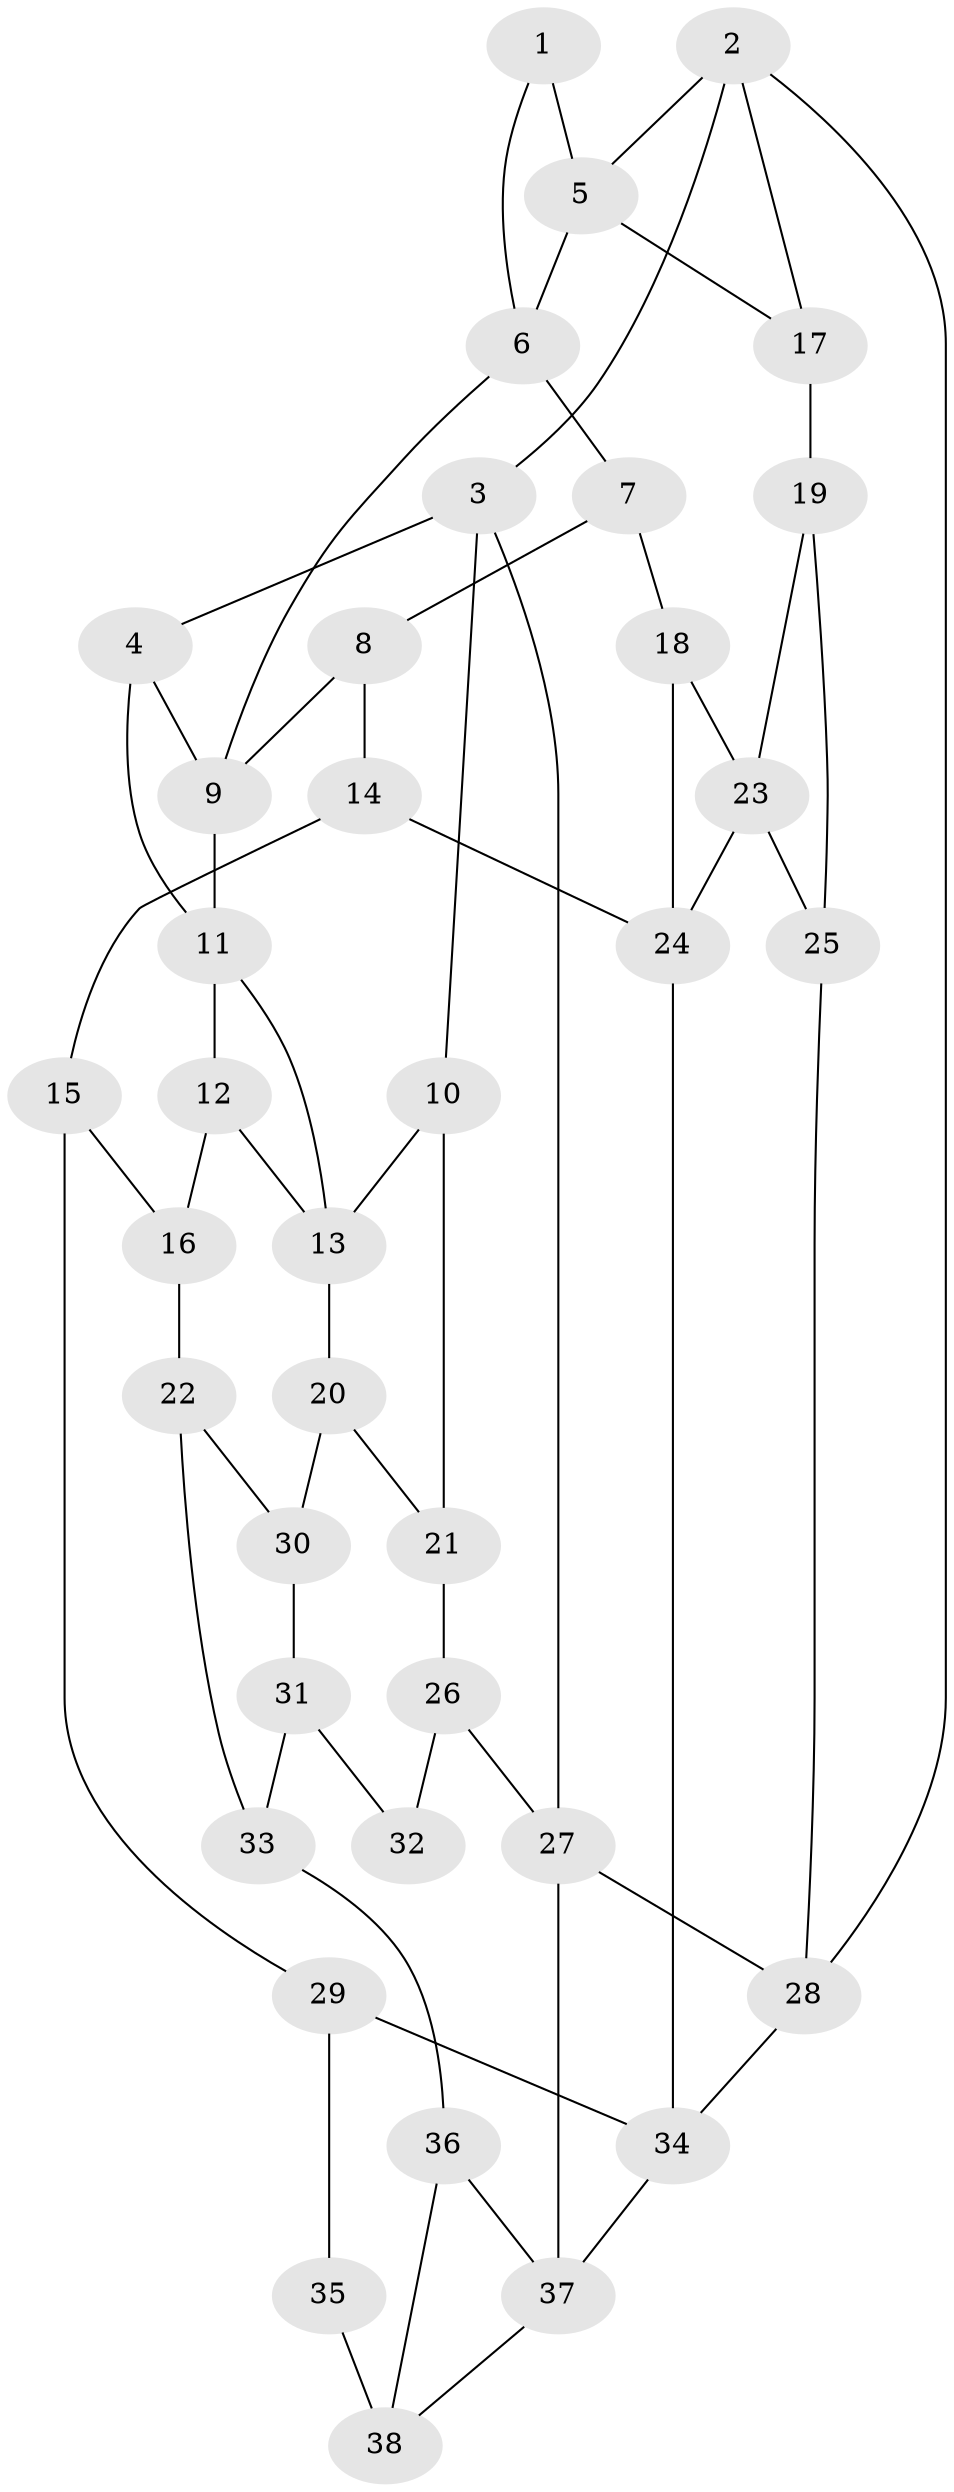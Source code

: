 // original degree distribution, {3: 0.07407407407407407, 4: 0.2037037037037037, 6: 0.24074074074074073, 5: 0.48148148148148145}
// Generated by graph-tools (version 1.1) at 2025/38/03/04/25 23:38:29]
// undirected, 38 vertices, 62 edges
graph export_dot {
  node [color=gray90,style=filled];
  1;
  2;
  3;
  4;
  5;
  6;
  7;
  8;
  9;
  10;
  11;
  12;
  13;
  14;
  15;
  16;
  17;
  18;
  19;
  20;
  21;
  22;
  23;
  24;
  25;
  26;
  27;
  28;
  29;
  30;
  31;
  32;
  33;
  34;
  35;
  36;
  37;
  38;
  1 -- 5 [weight=1.0];
  1 -- 6 [weight=1.0];
  2 -- 3 [weight=1.0];
  2 -- 5 [weight=1.0];
  2 -- 17 [weight=1.0];
  2 -- 28 [weight=1.0];
  3 -- 4 [weight=1.0];
  3 -- 10 [weight=1.0];
  3 -- 27 [weight=1.0];
  4 -- 9 [weight=1.0];
  4 -- 11 [weight=1.0];
  5 -- 6 [weight=1.0];
  5 -- 17 [weight=1.0];
  6 -- 7 [weight=1.0];
  6 -- 9 [weight=1.0];
  7 -- 8 [weight=1.0];
  7 -- 18 [weight=1.0];
  8 -- 9 [weight=1.0];
  8 -- 14 [weight=1.0];
  9 -- 11 [weight=1.0];
  10 -- 13 [weight=1.0];
  10 -- 21 [weight=1.0];
  11 -- 12 [weight=1.0];
  11 -- 13 [weight=1.0];
  12 -- 13 [weight=1.0];
  12 -- 16 [weight=1.0];
  13 -- 20 [weight=1.0];
  14 -- 15 [weight=1.0];
  14 -- 24 [weight=1.0];
  15 -- 16 [weight=1.0];
  15 -- 29 [weight=1.0];
  16 -- 22 [weight=1.0];
  17 -- 19 [weight=2.0];
  18 -- 23 [weight=1.0];
  18 -- 24 [weight=1.0];
  19 -- 23 [weight=1.0];
  19 -- 25 [weight=1.0];
  20 -- 21 [weight=1.0];
  20 -- 30 [weight=1.0];
  21 -- 26 [weight=1.0];
  22 -- 30 [weight=1.0];
  22 -- 33 [weight=1.0];
  23 -- 24 [weight=1.0];
  23 -- 25 [weight=1.0];
  24 -- 34 [weight=1.0];
  25 -- 28 [weight=1.0];
  26 -- 27 [weight=1.0];
  26 -- 32 [weight=2.0];
  27 -- 28 [weight=1.0];
  27 -- 37 [weight=1.0];
  28 -- 34 [weight=1.0];
  29 -- 34 [weight=1.0];
  29 -- 35 [weight=1.0];
  30 -- 31 [weight=1.0];
  31 -- 32 [weight=1.0];
  31 -- 33 [weight=1.0];
  33 -- 36 [weight=1.0];
  34 -- 37 [weight=1.0];
  35 -- 38 [weight=2.0];
  36 -- 37 [weight=1.0];
  36 -- 38 [weight=1.0];
  37 -- 38 [weight=1.0];
}
